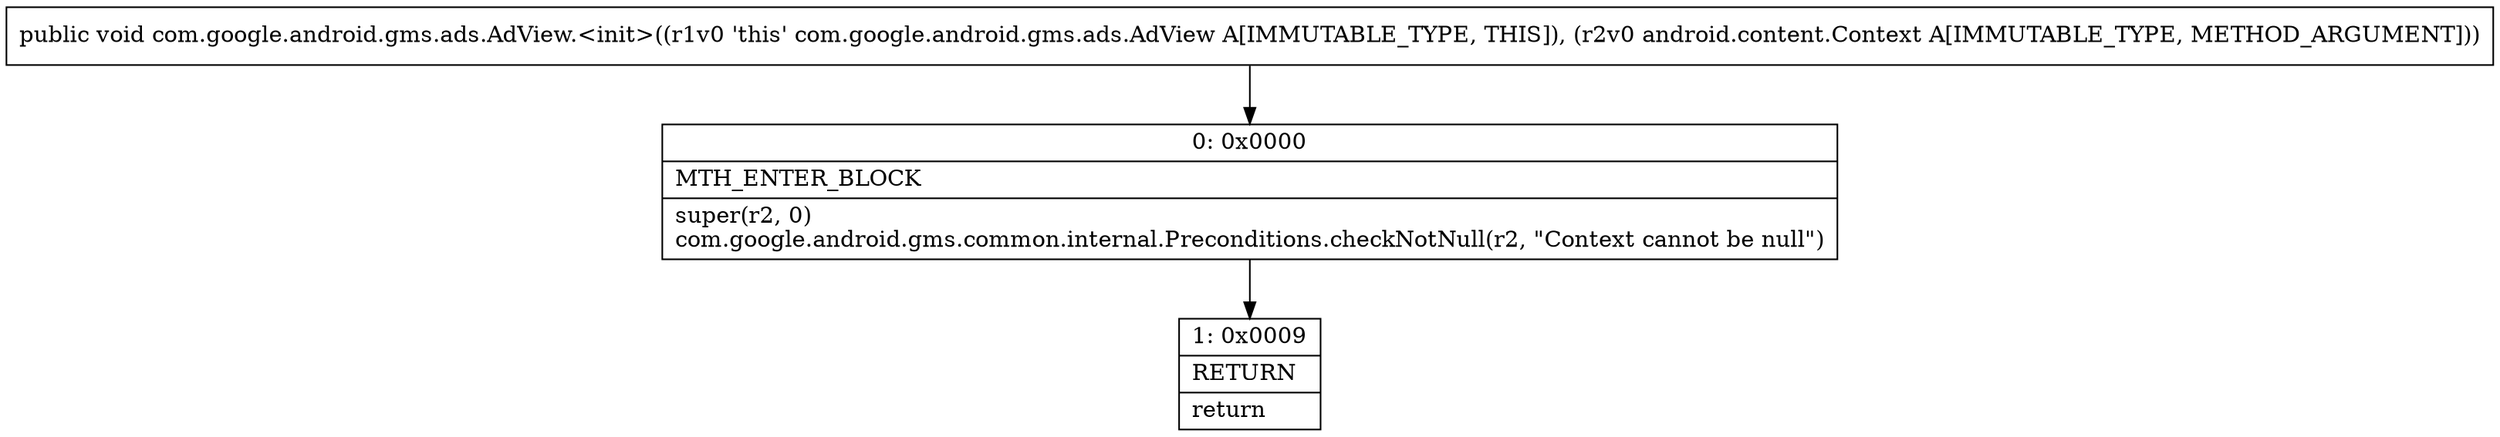 digraph "CFG forcom.google.android.gms.ads.AdView.\<init\>(Landroid\/content\/Context;)V" {
Node_0 [shape=record,label="{0\:\ 0x0000|MTH_ENTER_BLOCK\l|super(r2, 0)\lcom.google.android.gms.common.internal.Preconditions.checkNotNull(r2, \"Context cannot be null\")\l}"];
Node_1 [shape=record,label="{1\:\ 0x0009|RETURN\l|return\l}"];
MethodNode[shape=record,label="{public void com.google.android.gms.ads.AdView.\<init\>((r1v0 'this' com.google.android.gms.ads.AdView A[IMMUTABLE_TYPE, THIS]), (r2v0 android.content.Context A[IMMUTABLE_TYPE, METHOD_ARGUMENT])) }"];
MethodNode -> Node_0;
Node_0 -> Node_1;
}


